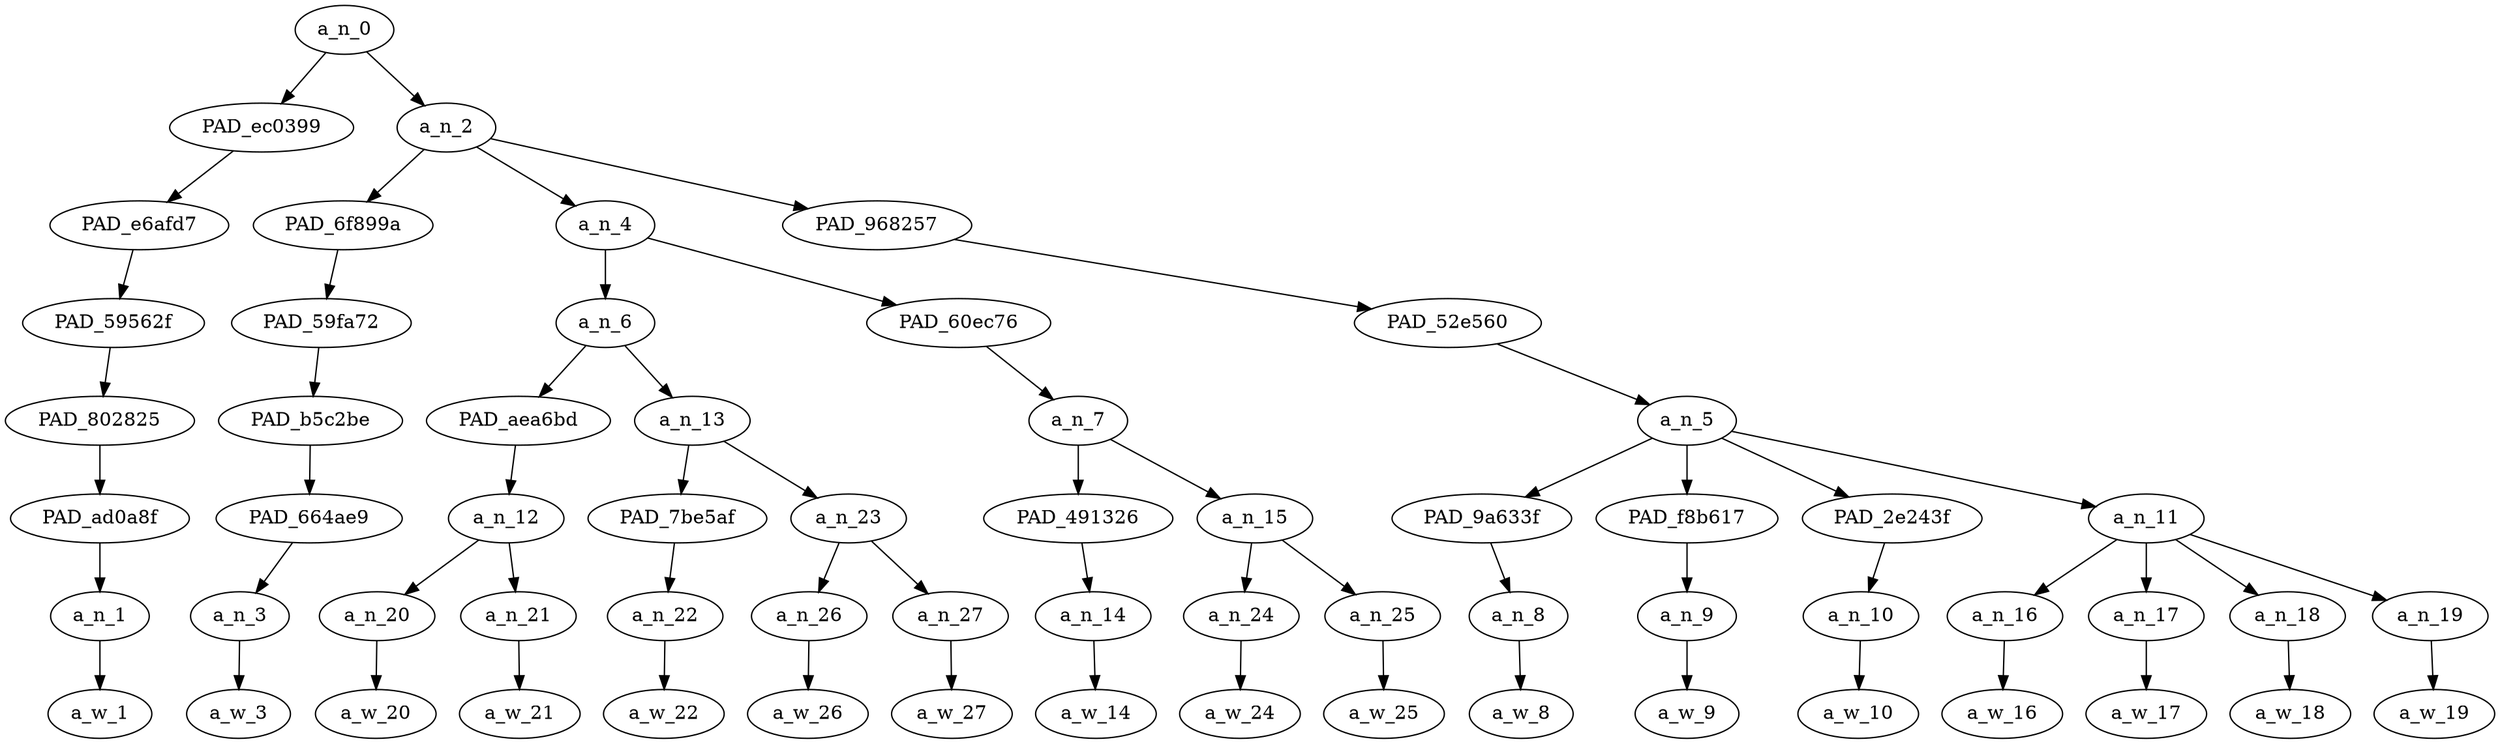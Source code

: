 strict digraph "" {
	a_n_0	[div_dir=1,
		index=0,
		level=7,
		pos="3.09375,7!",
		text_span="[0, 1, 2, 3, 4, 5, 6, 7, 8, 9, 10, 11, 12, 13, 14, 15, 16]",
		value=1.00000001];
	PAD_ec0399	[div_dir=1,
		index=0,
		level=6,
		pos="0.0,6!",
		text_span="[0]",
		value=0.11688047];
	a_n_0 -> PAD_ec0399;
	a_n_2	[div_dir=1,
		index=1,
		level=6,
		pos="6.1875,6!",
		text_span="[1, 2, 3, 4, 5, 6, 7, 8, 9, 10, 11, 12, 13, 14, 15, 16]",
		value=0.88190959];
	a_n_0 -> a_n_2;
	PAD_e6afd7	[div_dir=1,
		index=0,
		level=5,
		pos="0.0,5!",
		text_span="[0]",
		value=0.11688047];
	PAD_ec0399 -> PAD_e6afd7;
	PAD_59562f	[div_dir=1,
		index=0,
		level=4,
		pos="0.0,4!",
		text_span="[0]",
		value=0.11688047];
	PAD_e6afd7 -> PAD_59562f;
	PAD_802825	[div_dir=1,
		index=0,
		level=3,
		pos="0.0,3!",
		text_span="[0]",
		value=0.11688047];
	PAD_59562f -> PAD_802825;
	PAD_ad0a8f	[div_dir=1,
		index=0,
		level=2,
		pos="0.0,2!",
		text_span="[0]",
		value=0.11688047];
	PAD_802825 -> PAD_ad0a8f;
	a_n_1	[div_dir=1,
		index=0,
		level=1,
		pos="0.0,1!",
		text_span="[0]",
		value=0.11688047];
	PAD_ad0a8f -> a_n_1;
	a_w_1	[div_dir=0,
		index=0,
		level=0,
		pos="0,0!",
		text_span="[0]",
		value=politico];
	a_n_1 -> a_w_1;
	PAD_6f899a	[div_dir=1,
		index=1,
		level=5,
		pos="1.0,5!",
		text_span="[1]",
		value=0.03799146];
	a_n_2 -> PAD_6f899a;
	a_n_4	[div_dir=1,
		index=2,
		level=5,
		pos="5.6875,5!",
		text_span="[2, 3, 4, 5, 6, 7, 8, 9]",
		value=0.56316848];
	a_n_2 -> a_n_4;
	PAD_968257	[div_dir=-1,
		index=3,
		level=5,
		pos="11.875,5!",
		text_span="[10, 11, 12, 13, 14, 15, 16]",
		value=0.27953525];
	a_n_2 -> PAD_968257;
	PAD_59fa72	[div_dir=1,
		index=1,
		level=4,
		pos="1.0,4!",
		text_span="[1]",
		value=0.03799146];
	PAD_6f899a -> PAD_59fa72;
	PAD_b5c2be	[div_dir=1,
		index=1,
		level=3,
		pos="1.0,3!",
		text_span="[1]",
		value=0.03799146];
	PAD_59fa72 -> PAD_b5c2be;
	PAD_664ae9	[div_dir=1,
		index=1,
		level=2,
		pos="1.0,2!",
		text_span="[1]",
		value=0.03799146];
	PAD_b5c2be -> PAD_664ae9;
	a_n_3	[div_dir=1,
		index=1,
		level=1,
		pos="1.0,1!",
		text_span="[1]",
		value=0.03799146];
	PAD_664ae9 -> a_n_3;
	a_w_3	[div_dir=0,
		index=1,
		level=0,
		pos="1,0!",
		text_span="[1]",
		value=terminated];
	a_n_3 -> a_w_3;
	a_n_6	[div_dir=1,
		index=2,
		level=4,
		pos="3.625,4!",
		text_span="[2, 3, 4, 5, 6]",
		value=0.36904474];
	a_n_4 -> a_n_6;
	PAD_60ec76	[div_dir=1,
		index=3,
		level=4,
		pos="7.75,4!",
		text_span="[7, 8, 9]",
		value=0.19248368];
	a_n_4 -> PAD_60ec76;
	PAD_aea6bd	[div_dir=1,
		index=2,
		level=3,
		pos="2.5,3!",
		text_span="[2, 3]",
		value=0.06388148];
	a_n_6 -> PAD_aea6bd;
	a_n_13	[div_dir=1,
		index=3,
		level=3,
		pos="4.75,3!",
		text_span="[4, 5, 6]",
		value=0.30357557];
	a_n_6 -> a_n_13;
	a_n_12	[div_dir=1,
		index=2,
		level=2,
		pos="2.5,2!",
		text_span="[2, 3]",
		value=0.06388148];
	PAD_aea6bd -> a_n_12;
	a_n_20	[div_dir=1,
		index=2,
		level=1,
		pos="2.0,1!",
		text_span="[2]",
		value=0.02987226];
	a_n_12 -> a_n_20;
	a_n_21	[div_dir=1,
		index=3,
		level=1,
		pos="3.0,1!",
		text_span="[3]",
		value=0.03387670];
	a_n_12 -> a_n_21;
	a_w_20	[div_dir=0,
		index=2,
		level=0,
		pos="2,0!",
		text_span="[2]",
		value=the];
	a_n_20 -> a_w_20;
	a_w_21	[div_dir=0,
		index=3,
		level=0,
		pos="3,0!",
		text_span="[3]",
		value=contract];
	a_n_21 -> a_w_21;
	PAD_7be5af	[div_dir=1,
		index=3,
		level=2,
		pos="4.0,2!",
		text_span="[4]",
		value=0.03663105];
	a_n_13 -> PAD_7be5af;
	a_n_23	[div_dir=1,
		index=4,
		level=2,
		pos="5.5,2!",
		text_span="[5, 6]",
		value=0.26510896];
	a_n_13 -> a_n_23;
	a_n_22	[div_dir=1,
		index=4,
		level=1,
		pos="4.0,1!",
		text_span="[4]",
		value=0.03663105];
	PAD_7be5af -> a_n_22;
	a_w_22	[div_dir=0,
		index=4,
		level=0,
		pos="4,0!",
		text_span="[4]",
		value=of];
	a_n_22 -> a_w_22;
	a_n_26	[div_dir=1,
		index=5,
		level=1,
		pos="5.0,1!",
		text_span="[5]",
		value=0.04977951];
	a_n_23 -> a_n_26;
	a_n_27	[div_dir=1,
		index=6,
		level=1,
		pos="6.0,1!",
		text_span="[6]",
		value=0.21342097];
	a_n_23 -> a_n_27;
	a_w_26	[div_dir=0,
		index=5,
		level=0,
		pos="5,0!",
		text_span="[5]",
		value=that];
	a_n_26 -> a_w_26;
	a_w_27	[div_dir=0,
		index=6,
		level=0,
		pos="6,0!",
		text_span="[6]",
		value=kike];
	a_n_27 -> a_w_27;
	a_n_7	[div_dir=1,
		index=4,
		level=3,
		pos="7.75,3!",
		text_span="[7, 8, 9]",
		value=0.19248368];
	PAD_60ec76 -> a_n_7;
	PAD_491326	[div_dir=1,
		index=5,
		level=2,
		pos="7.0,2!",
		text_span="[7]",
		value=0.08556288];
	a_n_7 -> PAD_491326;
	a_n_15	[div_dir=1,
		index=6,
		level=2,
		pos="8.5,2!",
		text_span="[8, 9]",
		value=0.10626296];
	a_n_7 -> a_n_15;
	a_n_14	[div_dir=1,
		index=7,
		level=1,
		pos="7.0,1!",
		text_span="[7]",
		value=0.08556288];
	PAD_491326 -> a_n_14;
	a_w_14	[div_dir=0,
		index=7,
		level=0,
		pos="7,0!",
		text_span="[7]",
		value=bitch];
	a_n_14 -> a_w_14;
	a_n_24	[div_dir=1,
		index=8,
		level=1,
		pos="8.0,1!",
		text_span="[8]",
		value=0.04239213];
	a_n_15 -> a_n_24;
	a_n_25	[div_dir=1,
		index=9,
		level=1,
		pos="9.0,1!",
		text_span="[9]",
		value=0.06363936];
	a_n_15 -> a_n_25;
	a_w_24	[div_dir=0,
		index=8,
		level=0,
		pos="8,0!",
		text_span="[8]",
		value=julia];
	a_n_24 -> a_w_24;
	a_w_25	[div_dir=0,
		index=9,
		level=0,
		pos="9,0!",
		text_span="[9]",
		value=ioffe];
	a_n_25 -> a_w_25;
	PAD_52e560	[div_dir=-1,
		index=4,
		level=4,
		pos="11.875,4!",
		text_span="[10, 11, 12, 13, 14, 15, 16]",
		value=0.27953525];
	PAD_968257 -> PAD_52e560;
	a_n_5	[div_dir=-1,
		index=5,
		level=3,
		pos="11.875,3!",
		text_span="[10, 11, 12, 13, 14, 15, 16]",
		value=0.27953525];
	PAD_52e560 -> a_n_5;
	PAD_9a633f	[div_dir=1,
		index=7,
		level=2,
		pos="10.0,2!",
		text_span="[10]",
		value=0.02540020];
	a_n_5 -> PAD_9a633f;
	PAD_f8b617	[div_dir=-1,
		index=8,
		level=2,
		pos="11.0,2!",
		text_span="[11]",
		value=0.02525714];
	a_n_5 -> PAD_f8b617;
	PAD_2e243f	[div_dir=-1,
		index=9,
		level=2,
		pos="12.0,2!",
		text_span="[12]",
		value=0.02189292];
	a_n_5 -> PAD_2e243f;
	a_n_11	[div_dir=1,
		index=10,
		level=2,
		pos="14.5,2!",
		text_span="[13, 14, 15, 16]",
		value=0.20698488];
	a_n_5 -> a_n_11;
	a_n_8	[div_dir=1,
		index=10,
		level=1,
		pos="10.0,1!",
		text_span="[10]",
		value=0.02540020];
	PAD_9a633f -> a_n_8;
	a_w_8	[div_dir=0,
		index=10,
		level=0,
		pos="10,0!",
		text_span="[10]",
		value=early];
	a_n_8 -> a_w_8;
	a_n_9	[div_dir=-1,
		index=11,
		level=1,
		pos="11.0,1!",
		text_span="[11]",
		value=0.02525714];
	PAD_f8b617 -> a_n_9;
	a_w_9	[div_dir=0,
		index=11,
		level=0,
		pos="11,0!",
		text_span="[11]",
		value=due];
	a_n_9 -> a_w_9;
	a_n_10	[div_dir=-1,
		index=12,
		level=1,
		pos="12.0,1!",
		text_span="[12]",
		value=0.02189292];
	PAD_2e243f -> a_n_10;
	a_w_10	[div_dir=0,
		index=12,
		level=0,
		pos="12,0!",
		text_span="[12]",
		value=to];
	a_n_10 -> a_w_10;
	a_n_16	[div_dir=-1,
		index=13,
		level=1,
		pos="13.0,1!",
		text_span="[13]",
		value=0.02980633];
	a_n_11 -> a_n_16;
	a_n_17	[div_dir=1,
		index=14,
		level=1,
		pos="14.0,1!",
		text_span="[14]",
		value=0.03269884];
	a_n_11 -> a_n_17;
	a_n_18	[div_dir=1,
		index=15,
		level=1,
		pos="15.0,1!",
		text_span="[15]",
		value=0.03031062];
	a_n_11 -> a_n_18;
	a_n_19	[div_dir=-1,
		index=16,
		level=1,
		pos="16.0,1!",
		text_span="[16]",
		value=0.11413973];
	a_n_11 -> a_n_19;
	a_w_16	[div_dir=0,
		index=13,
		level=0,
		pos="13,0!",
		text_span="[13]",
		value=her];
	a_n_16 -> a_w_16;
	a_w_17	[div_dir=0,
		index=14,
		level=0,
		pos="14,0!",
		text_span="[14]",
		value=stupid];
	a_n_17 -> a_w_17;
	a_w_18	[div_dir=0,
		index=15,
		level=0,
		pos="15,0!",
		text_span="[15]",
		value=fucking];
	a_n_18 -> a_w_18;
	a_w_19	[div_dir=0,
		index=16,
		level=0,
		pos="16,0!",
		text_span="[16]",
		value=tweet];
	a_n_19 -> a_w_19;
}
